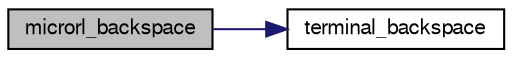 digraph "microrl_backspace"
{
  edge [fontname="FreeSans",fontsize="10",labelfontname="FreeSans",labelfontsize="10"];
  node [fontname="FreeSans",fontsize="10",shape=record];
  rankdir="LR";
  Node1 [label="microrl_backspace",height=0.2,width=0.4,color="black", fillcolor="grey75", style="filled", fontcolor="black"];
  Node1 -> Node2 [color="midnightblue",fontsize="10",style="solid",fontname="FreeSans"];
  Node2 [label="terminal_backspace",height=0.2,width=0.4,color="black", fillcolor="white", style="filled",URL="$microrl_8c.html#a6811a8ffbd47f37fb1e574c6ac352b21"];
}
